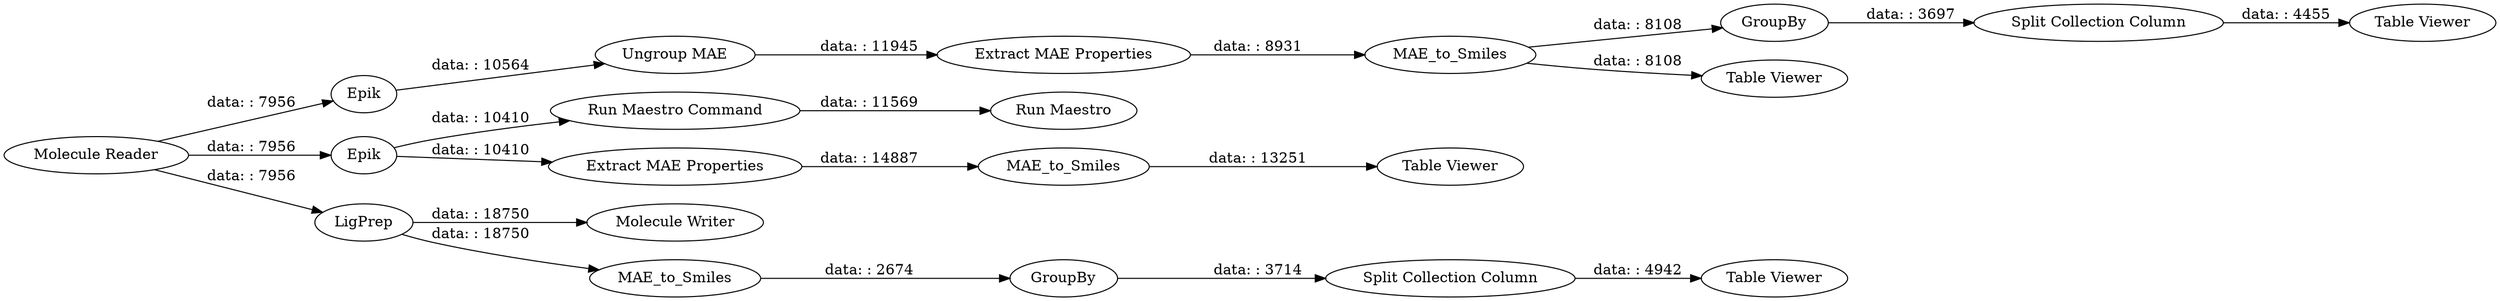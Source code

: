 digraph {
	"107261234365242285_93" [label="Ungroup MAE"]
	"107261234365242285_98" [label=MAE_to_Smiles]
	"107261234365242285_106" [label="Molecule Writer"]
	"107261234365242285_83" [label=GroupBy]
	"107261234365242285_91" [label=MAE_to_Smiles]
	"107261234365242285_101" [label="Run Maestro"]
	"107261234365242285_4" [label=Epik]
	"107261234365242285_90" [label="Split Collection Column"]
	"107261234365242285_103" [label=GroupBy]
	"107261234365242285_99" [label="Table Viewer"]
	"107261234365242285_94" [label="Extract MAE Properties"]
	"107261234365242285_97" [label="Table Viewer"]
	"107261234365242285_105" [label="Split Collection Column"]
	"107261234365242285_95" [label=Epik]
	"107261234365242285_102" [label="Run Maestro Command"]
	"107261234365242285_96" [label=MAE_to_Smiles]
	"107261234365242285_1" [label="Molecule Reader"]
	"107261234365242285_84" [label="Table Viewer"]
	"107261234365242285_107" [label=LigPrep]
	"107261234365242285_104" [label="Table Viewer"]
	"107261234365242285_100" [label="Extract MAE Properties"]
	"107261234365242285_105" -> "107261234365242285_104" [label="data: : 4942"]
	"107261234365242285_83" -> "107261234365242285_90" [label="data: : 3697"]
	"107261234365242285_1" -> "107261234365242285_107" [label="data: : 7956"]
	"107261234365242285_91" -> "107261234365242285_103" [label="data: : 2674"]
	"107261234365242285_107" -> "107261234365242285_91" [label="data: : 18750"]
	"107261234365242285_1" -> "107261234365242285_4" [label="data: : 7956"]
	"107261234365242285_103" -> "107261234365242285_105" [label="data: : 3714"]
	"107261234365242285_94" -> "107261234365242285_96" [label="data: : 8931"]
	"107261234365242285_95" -> "107261234365242285_102" [label="data: : 10410"]
	"107261234365242285_102" -> "107261234365242285_101" [label="data: : 11569"]
	"107261234365242285_4" -> "107261234365242285_93" [label="data: : 10564"]
	"107261234365242285_90" -> "107261234365242285_97" [label="data: : 4455"]
	"107261234365242285_107" -> "107261234365242285_106" [label="data: : 18750"]
	"107261234365242285_95" -> "107261234365242285_100" [label="data: : 10410"]
	"107261234365242285_98" -> "107261234365242285_99" [label="data: : 13251"]
	"107261234365242285_96" -> "107261234365242285_83" [label="data: : 8108"]
	"107261234365242285_100" -> "107261234365242285_98" [label="data: : 14887"]
	"107261234365242285_93" -> "107261234365242285_94" [label="data: : 11945"]
	"107261234365242285_1" -> "107261234365242285_95" [label="data: : 7956"]
	"107261234365242285_96" -> "107261234365242285_84" [label="data: : 8108"]
	rankdir=LR
}
